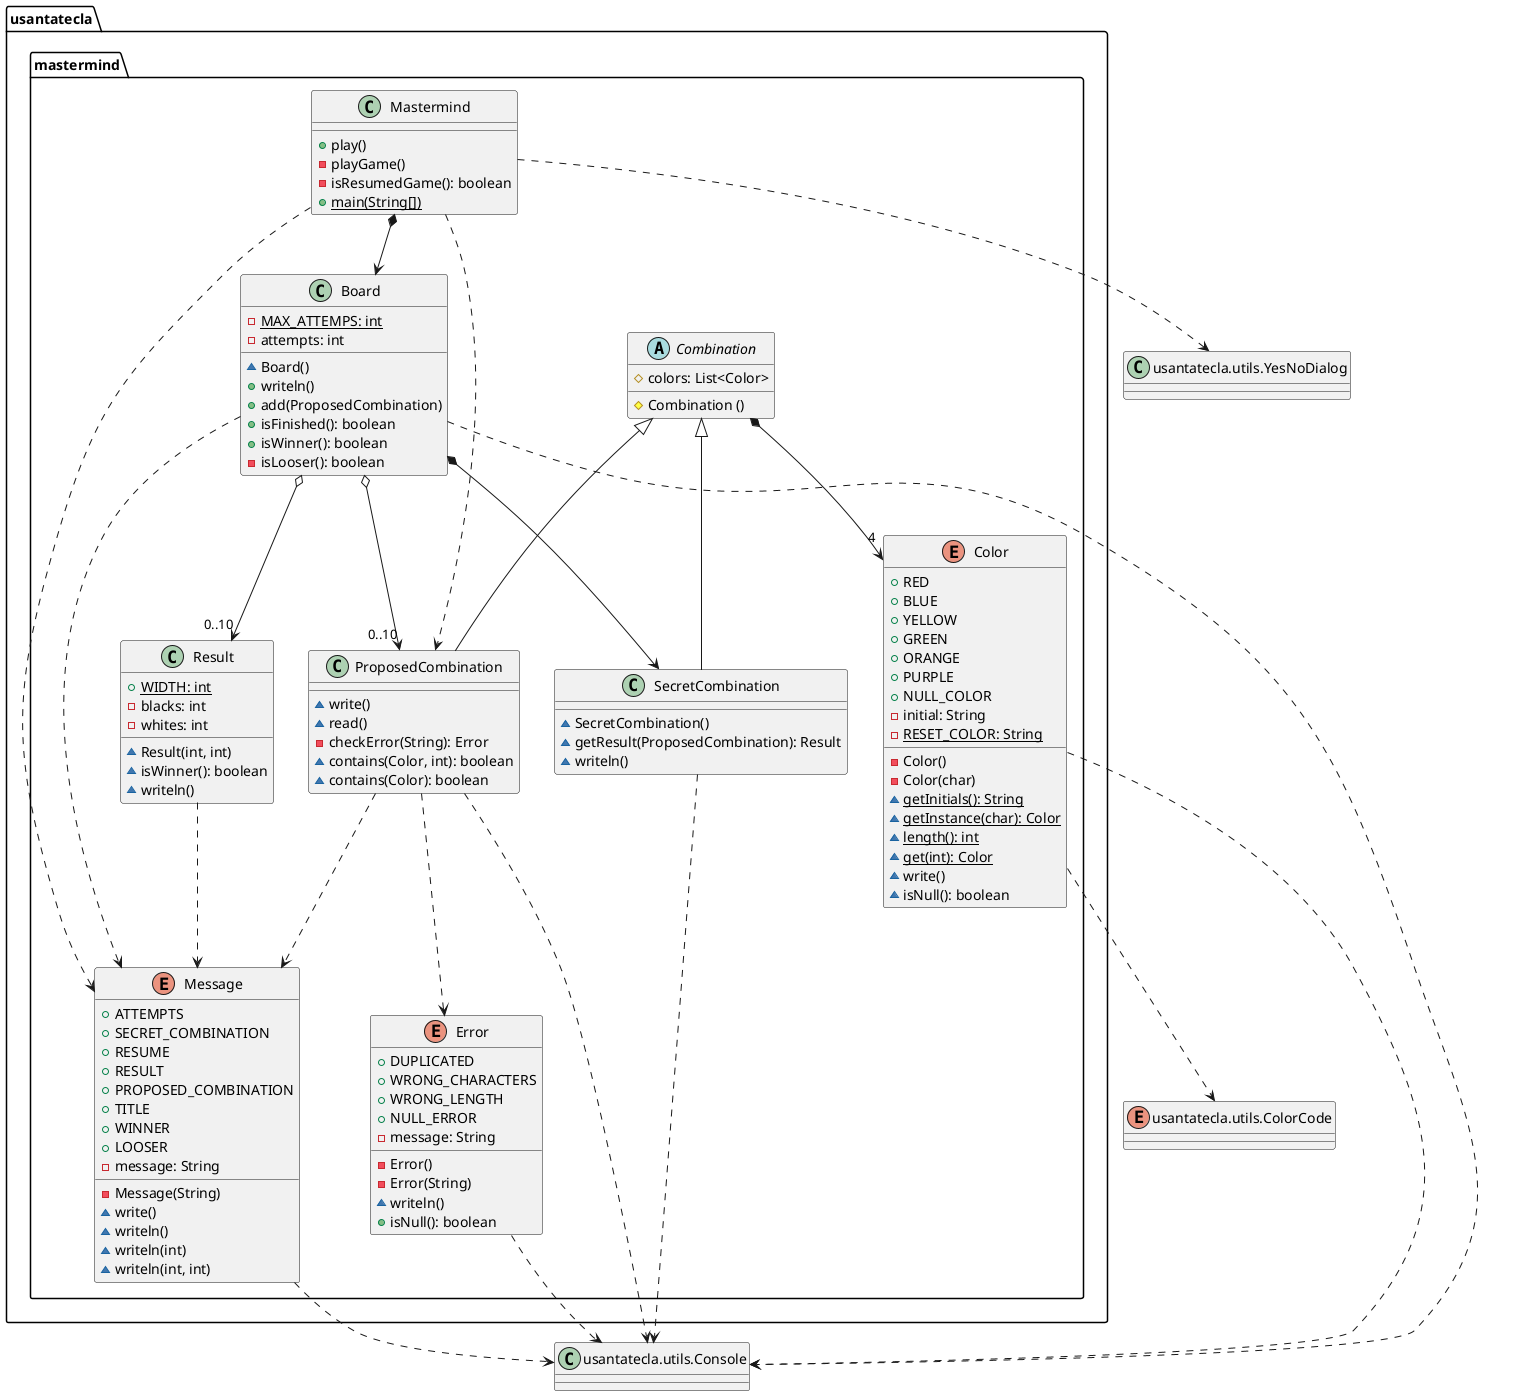 @startuml mastermind
package usantatecla.mastermind {
class Mastermind {
	+ play()
	- playGame()
	- isResumedGame(): boolean 
	+ {static} main(String[])
}


class Board {
  - MAX_ATTEMPS: {static} int 
  - attempts: int 
  ~ Board()
  + writeln()
  + add(ProposedCombination)
  + isFinished(): boolean 
  + isWinner(): boolean 
  - isLooser(): boolean 
}

abstract class Combination {
	# colors: List<Color> 
	# Combination ()
}

class SecretCombination {
	~ SecretCombination()
	~ getResult(ProposedCombination): Result 
	~ writeln()
}

class ProposedCombination {
	~write()
	~read()
	- checkError(String): Error 
	~ contains(Color, int): boolean 
	~ contains(Color): boolean 
}

class Result{
	+ WIDTH: {static} int 
	- blacks: int 
	- whites: int 
	~ Result(int, int)
	~ isWinner(): boolean 
	~ writeln()
}

enum Color {
	+ RED
	+ BLUE
	+ YELLOW
	+ GREEN
	+ ORANGE
	+ PURPLE
	+ NULL_COLOR
	- initial: String 
	- RESET_COLOR: {static} String 
	- Color()
	- Color(char)
	~ {static} getInitials(): String 
	~ {static} getInstance(char): Color
	~ {static} length(): int 
	~ {static} get(int): Color 
	~ write()
	~ isNull(): boolean 
}

enum Error {
	+ DUPLICATED
	+ WRONG_CHARACTERS
	+ WRONG_LENGTH
	+ NULL_ERROR
	- message: String
	- Error()
	- Error(String)
	~ writeln()
	+ isNull(): boolean 
}

enum Message {
	+ ATTEMPTS
	+ SECRET_COMBINATION
	+ RESUME
	+ RESULT
	+ PROPOSED_COMBINATION
	+ TITLE
	+ WINNER
	+ LOOSER
	- message: String 
	- Message(String)
	~ write()
	~ writeln()
	~ writeln(int)
	~ writeln(int, int)
}



Mastermind *-down-> Board 
Mastermind .down.> ProposedCombination
Board *-down-> SecretCombination 
Board o-down-> "0..10" ProposedCombination 
Board o-down-> "0..10" Result 

Combination *-down-> "4" Color 
Combination <|-down- SecretCombination
Combination <|-down- ProposedCombination
ProposedCombination .down.> Error


Mastermind .down.> Message
Board .down.> Message
ProposedCombination .down.> Message
Result .down.> Message

}



class Console as "usantatecla.utils.Console" {


}

class YesNoDialog as "usantatecla.utils.YesNoDialog" {

}

enum ColorCode as "usantatecla.utils.ColorCode" {

}




Board .down.> Console
Color .down.> Console
Color .down.> ColorCode 
Error .down.> Console
Message .down.> Console
ProposedCombination .down.> Console
SecretCombination .down.> Console
Mastermind .down.> YesNoDialog
@enduml

@startuml usantatecla.utils

class BufferedReader as "java.io.BufferedReader"{}

enum usantatecla.utils.ColorCode{
+ RED
+ BLUE
+ YELLOW
+ GREEN
+ ORANGE
+ PURPLE
+ RESET_COLOR
- color: String
~ ColorCode(String)
+ getColor(): String
+ {static} getColorByIndex(int): String
}

class usantatecla.utils.Console{
- {static} console: Console
+ {static} getInstance(): Console
+ readString(String): String
+ readString(): String
+ readInt(String): int
+ readChar(String): char
+ writeln()
+ write(String)
+ writeln(String)
+ write(char)
- writeError(String)
}
usantatecla.utils.Console *-down-> BufferedReader

class  usantatecla.utils.YesNoDialog{
- {static} AFIRMATIVE: char
- {static} NEGATIVE: char
- {static} QUESTION: String
- {static} MESSAGE: String
+ YesNoDialog()
+ read(String): boolean
- {static} isAfirmative(char): boolean
- {static} isNegative(char): boolean
}
usantatecla.utils.YesNoDialog ..> usantatecla.utils.Console
@enduml

